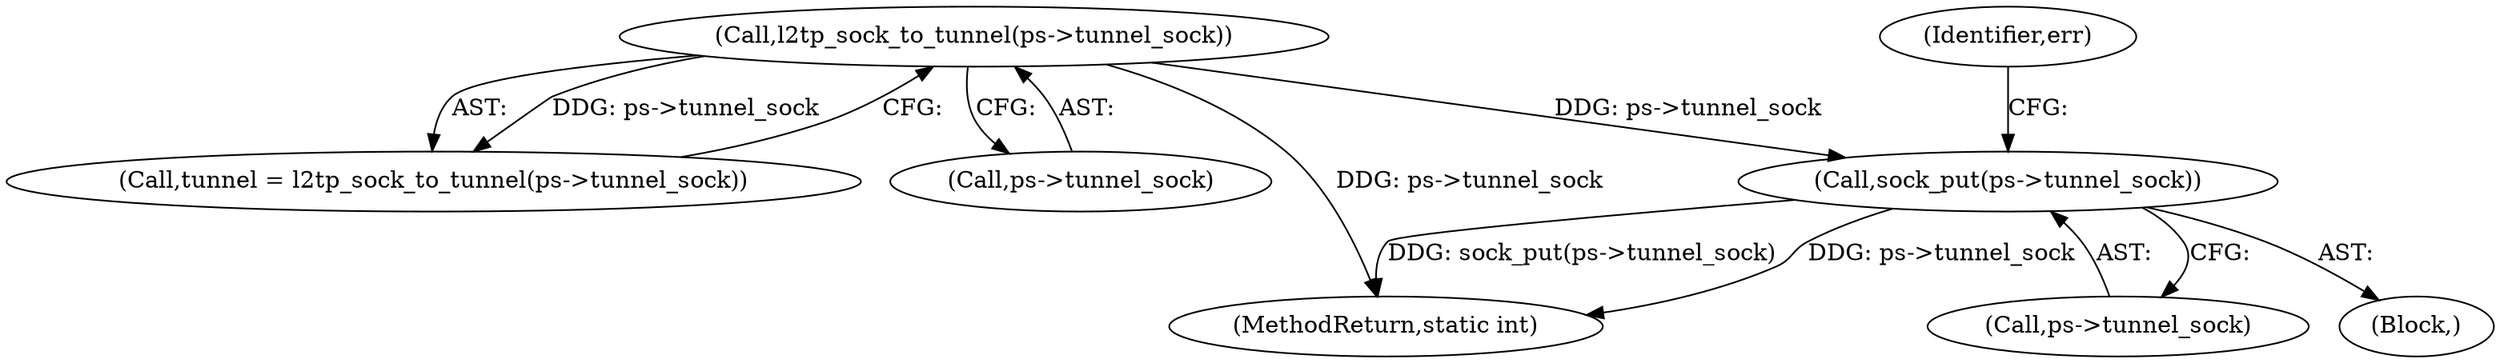 digraph "0_linux_3cf521f7dc87c031617fd47e4b7aa2593c2f3daf@pointer" {
"1000206" [label="(Call,sock_put(ps->tunnel_sock))"];
"1000189" [label="(Call,l2tp_sock_to_tunnel(ps->tunnel_sock))"];
"1000220" [label="(Identifier,err)"];
"1000206" [label="(Call,sock_put(ps->tunnel_sock))"];
"1000187" [label="(Call,tunnel = l2tp_sock_to_tunnel(ps->tunnel_sock))"];
"1000190" [label="(Call,ps->tunnel_sock)"];
"1000207" [label="(Call,ps->tunnel_sock)"];
"1000189" [label="(Call,l2tp_sock_to_tunnel(ps->tunnel_sock))"];
"1000246" [label="(MethodReturn,static int)"];
"1000182" [label="(Block,)"];
"1000206" -> "1000182"  [label="AST: "];
"1000206" -> "1000207"  [label="CFG: "];
"1000207" -> "1000206"  [label="AST: "];
"1000220" -> "1000206"  [label="CFG: "];
"1000206" -> "1000246"  [label="DDG: sock_put(ps->tunnel_sock)"];
"1000206" -> "1000246"  [label="DDG: ps->tunnel_sock"];
"1000189" -> "1000206"  [label="DDG: ps->tunnel_sock"];
"1000189" -> "1000187"  [label="AST: "];
"1000189" -> "1000190"  [label="CFG: "];
"1000190" -> "1000189"  [label="AST: "];
"1000187" -> "1000189"  [label="CFG: "];
"1000189" -> "1000246"  [label="DDG: ps->tunnel_sock"];
"1000189" -> "1000187"  [label="DDG: ps->tunnel_sock"];
}
